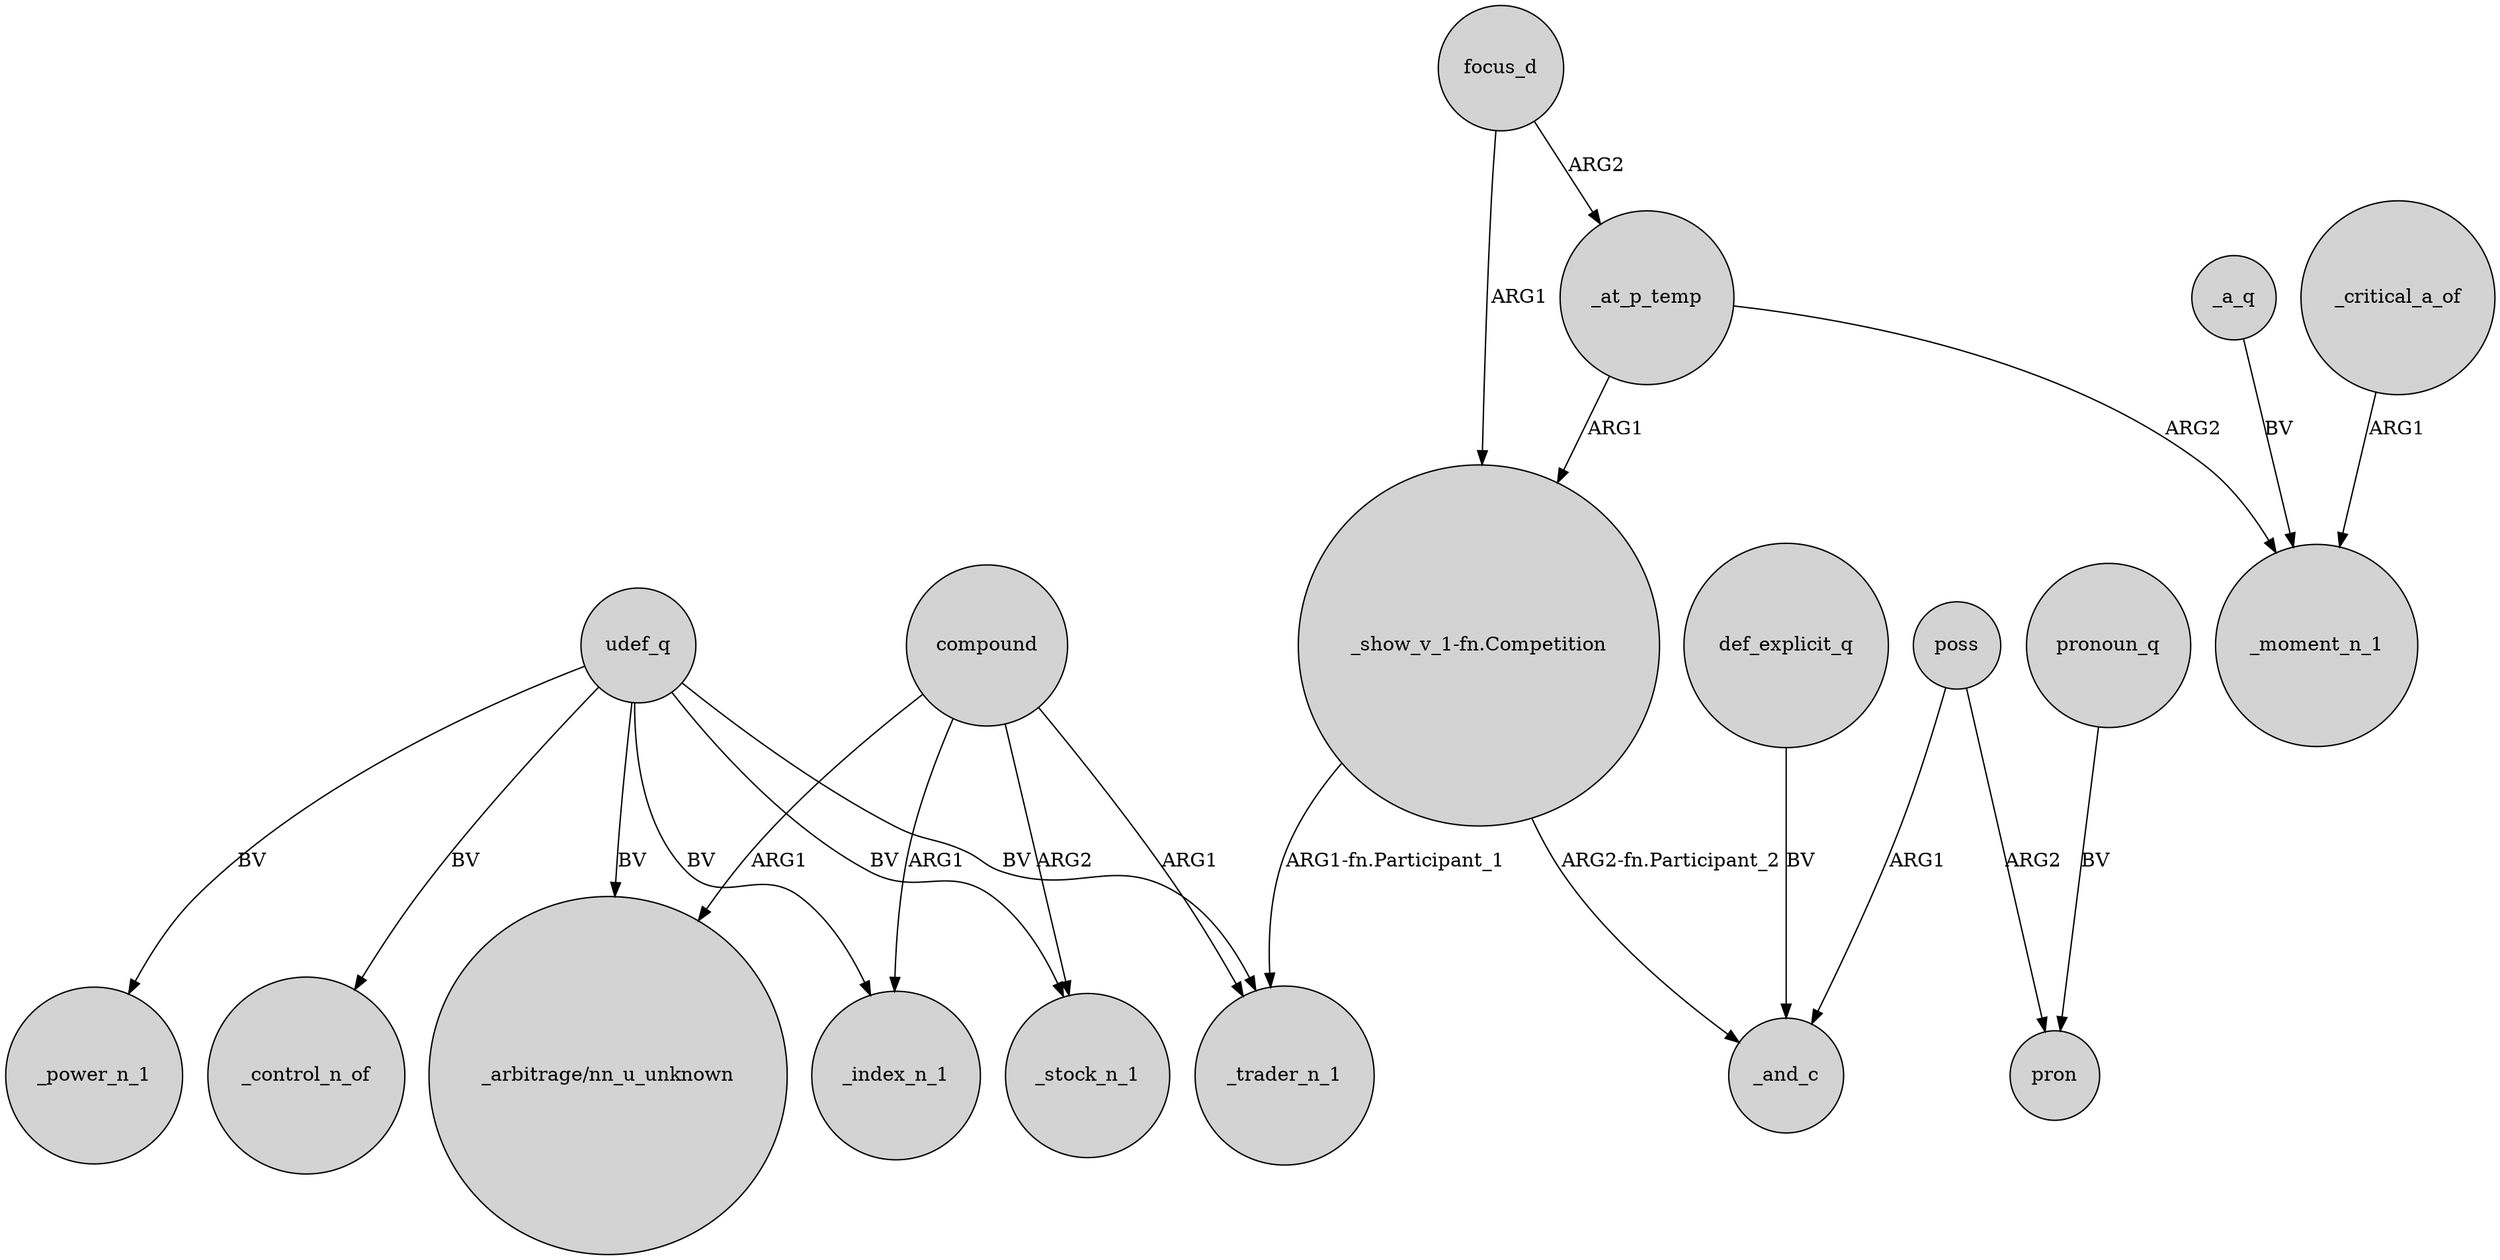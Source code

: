 digraph {
	node [shape=circle style=filled]
	udef_q -> _control_n_of [label=BV]
	compound -> _trader_n_1 [label=ARG1]
	focus_d -> "_show_v_1-fn.Competition" [label=ARG1]
	udef_q -> _index_n_1 [label=BV]
	_at_p_temp -> "_show_v_1-fn.Competition" [label=ARG1]
	def_explicit_q -> _and_c [label=BV]
	pronoun_q -> pron [label=BV]
	udef_q -> _trader_n_1 [label=BV]
	udef_q -> _stock_n_1 [label=BV]
	poss -> pron [label=ARG2]
	poss -> _and_c [label=ARG1]
	compound -> _stock_n_1 [label=ARG2]
	_critical_a_of -> _moment_n_1 [label=ARG1]
	udef_q -> "_arbitrage/nn_u_unknown" [label=BV]
	compound -> "_arbitrage/nn_u_unknown" [label=ARG1]
	compound -> _index_n_1 [label=ARG1]
	_at_p_temp -> _moment_n_1 [label=ARG2]
	_a_q -> _moment_n_1 [label=BV]
	focus_d -> _at_p_temp [label=ARG2]
	"_show_v_1-fn.Competition" -> _trader_n_1 [label="ARG1-fn.Participant_1"]
	"_show_v_1-fn.Competition" -> _and_c [label="ARG2-fn.Participant_2"]
	udef_q -> _power_n_1 [label=BV]
}
